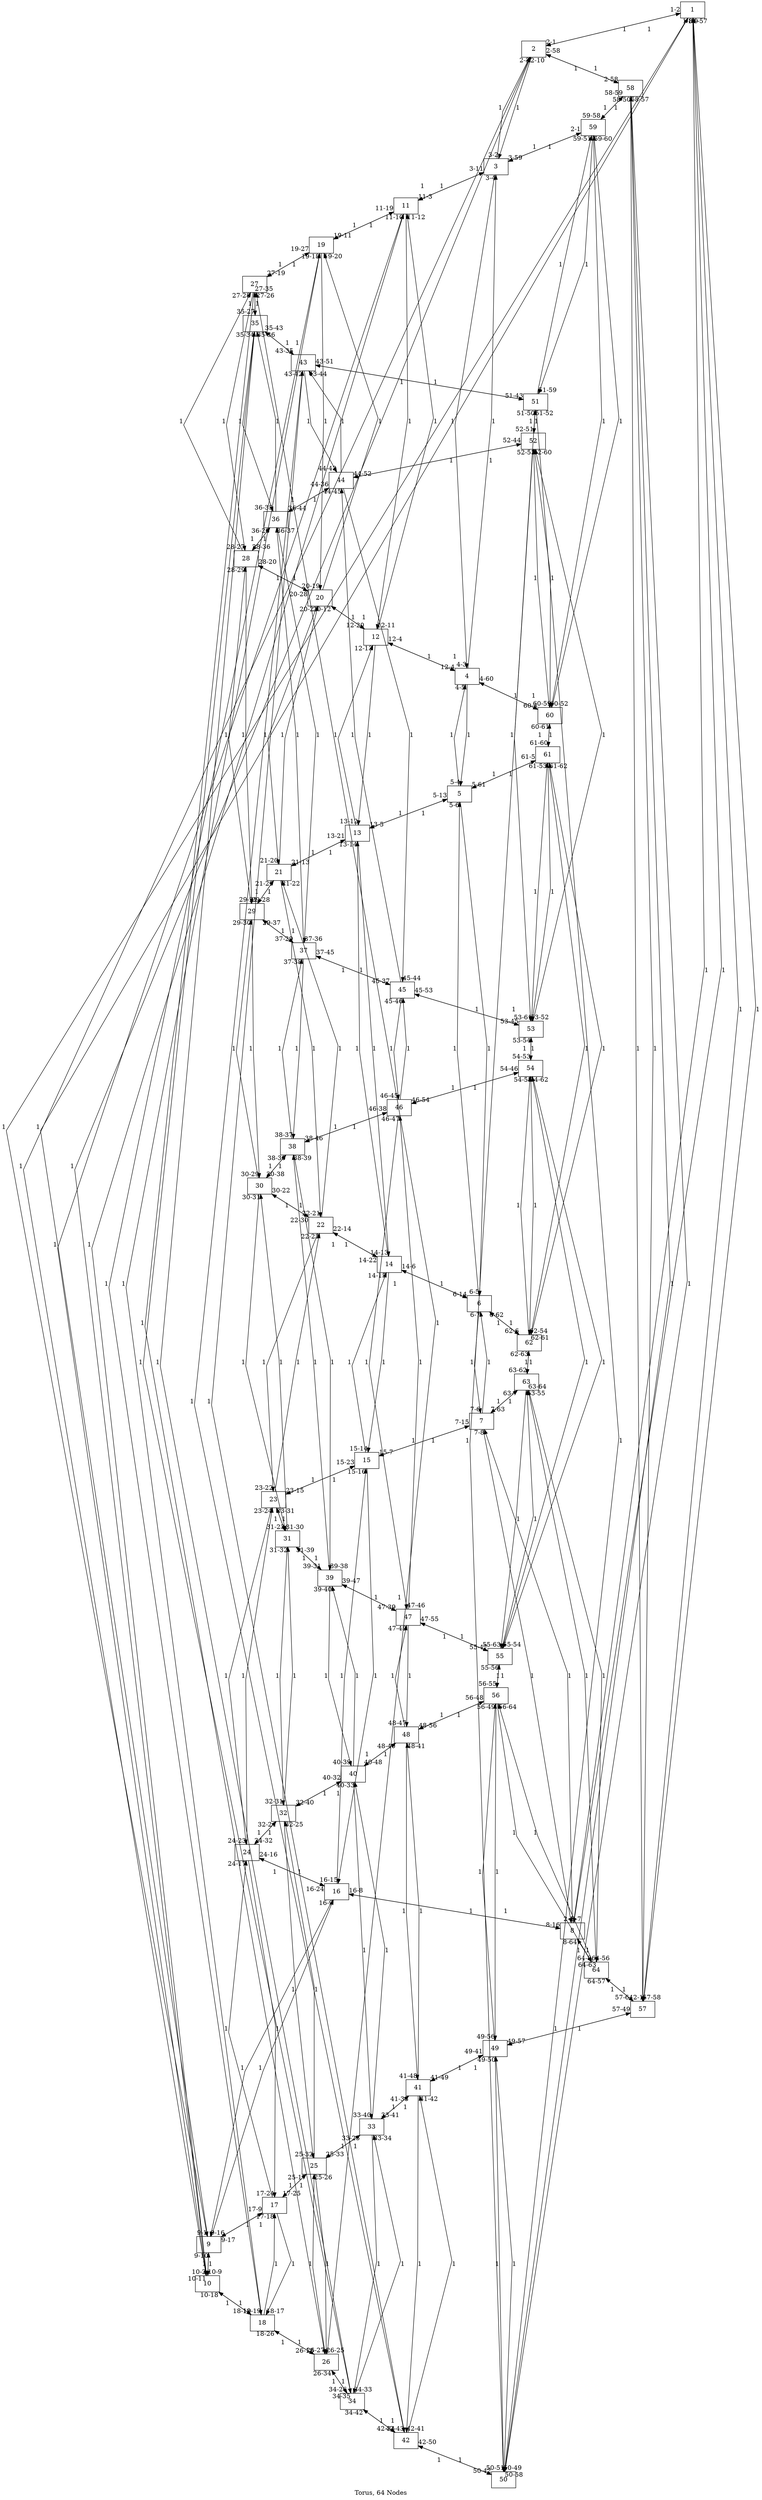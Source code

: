 digraph Test {

	/*compound=true*/
	node [shape=box];
	edge [len=3];
	/*Instantiation of nodes, required to successfully calling .get_node_list() 		(pydot) */
	1[group=A]; 2[group=A]; 3[group=A]; 4[group=A]; 5[group=A]; 6[group=A]; 7[group=A]; 8[group=A]; 9[group=A]; 10[group=A]; 
	11[group=A]; 12[group=A]; 13[group=A]; 14[group=A]; 15[group=A]; 16[group=A]; 17[group=A]; 18[group=A]; 19[group=A];
	20[group=A]; 21[group=A]; 22[group=A]; 23[group=A]; 24[group=A]; 25[group=A]; 26[group=A]; 27[group=A]; 28[group=A]; 29[group=A];
	30[group=A]; 31[group=A]; 32[group=A]; 33[group=A]; 34[group=A]; 35[group=A]; 36[group=A]; 37[group=A]; 38[group=A]; 39[group=A]; 
	40[group=A]; 41[group=A]; 42[group=A]; 43[group=A]; 44[group=A]; 45[group=A]; 46[group=A]; 47[group=A]; 48[group=A]; 49[group=A]; 
	50[group=A]; 51[group=A]; 52[group=A]; 53[group=A]; 54[group=A]; 55[group=A]; 56[group=A]; 57[group=A]; 58[group=A]; 59[group=A]; 
	60[group=A]; 61[group=A]; 62[group=A]; 63[group=A]; 64[group=A]; 
	overlap = scale;
	splines = false;
	label = "Torus, 64 Nodes";
	
	//LEVEL1
	1 -> 2		[label=1,headlabel="2-1" ,alias = 1,throughput=16,latency=4,delay=3,bandwidth = 10];
	1 -> 9		[label=1,headlabel="9-1" ,alias = 1,throughput=16,latency=4,delay=3,bandwidth = 10];
	1 -> 57		[label=1,headlabel="2-1" ,alias = 1,throughput=16,latency=4,delay=3,bandwidth = 10];
	1 -> 8		[label=1,headlabel="2-1" ,alias = 1,throughput=16,latency=4,delay=3,bandwidth = 10];
	2 -> 1		[label=1,headlabel="1-2" ,alias = 1,throughput=16,latency=4,delay=3,bandwidth = 10];
	2 -> 3		[label=1,headlabel="3-2" ,alias = 1,throughput=16,latency=4,delay=3,bandwidth = 10];
	2 -> 10		[label=1,headlabel="10-2" ,alias = 1,throughput=16,latency=4,delay=3,bandwidth = 10];
	2 -> 58		[label=1,headlabel="2-58" ,alias = 1,throughput=16,latency=4,delay=3,bandwidth = 10];
	3 -> 2		[label=1,headlabel="2-3" ,alias = 1,throughput=16,latency=4,delay=3,bandwidth = 10];
	3 -> 4		[label=1,headlabel="4-3" ,alias = 1,throughput=16,latency=4,delay=3,bandwidth = 10];
	3 -> 11		[label=1,headlabel="11-3" ,alias = 1,throughput=16,latency=4,delay=3,bandwidth = 10];
	3 -> 59		[label=1,headlabel="2-1" ,alias = 1,throughput=16,latency=4,delay=3,bandwidth = 10];
	4 -> 3		[label=1,headlabel="3-4" ,alias = 1,throughput=16,latency=4,delay=3,bandwidth = 10];
	4 -> 5		[label=1,headlabel="5-4" ,alias = 1,throughput=16,latency=4,delay=3,bandwidth = 10];
	4 -> 12		[label=1,headlabel="12-4" ,alias = 1,throughput=16,latency=4,delay=3,bandwidth = 10];
	4 -> 60		[label=1,headlabel="60-4" ,alias = 1,throughput=16,latency=4,delay=3,bandwidth = 10];
	5 -> 4		[label=1,headlabel="4-5" ,alias = 1,throughput=16,latency=4,delay=3,bandwidth = 10];
	5 -> 6		[label=1,headlabel="6-5" ,alias = 1,throughput=16,latency=4,delay=3,bandwidth = 10];
	5 -> 13		[label=1,headlabel="13-5" ,alias = 1,throughput=16,latency=4,delay=3,bandwidth = 10];
	5 -> 61		[label=1,headlabel="61-5" ,alias = 1,throughput=16,latency=4,delay=3,bandwidth = 10];
	6 -> 5		[label=1,headlabel="5-6" ,alias = 1,throughput=16,latency=4,delay=3,bandwidth = 10];
	6 -> 7		[label=1,headlabel="7-6" ,alias = 1,throughput=16,latency=4,delay=3,bandwidth = 10];
	6 -> 14		[label=1,headlabel="14-6" ,alias = 1,throughput=16,latency=4,delay=3,bandwidth = 10];
	6 -> 62		[label=1,headlabel="62-6" ,alias = 1,throughput=16,latency=4,delay=3,bandwidth = 10];
	7 -> 6		[label=1,headlabel="6-7" ,alias = 1,throughput=16,latency=4,delay=3,bandwidth = 10];
	7 -> 8		[label=1,headlabel="8-7" ,alias = 1,throughput=16,latency=4,delay=3,bandwidth = 10];
	7 -> 15		[label=1,headlabel="15-7" ,alias = 1,throughput=16,latency=4,delay=3,bandwidth = 10];
	7 -> 63		[label=1,headlabel="63-7" ,alias = 1,throughput=16,latency=4,delay=3,bandwidth = 10];
	8 -> 7		[label=1,headlabel="7-8" ,alias = 1,throughput=16,latency=4,delay=3,bandwidth = 10];
	8 -> 16		[label=1,headlabel="16-8" ,alias = 1,throughput=16,latency=4,delay=3,bandwidth = 10];
	8 -> 64		[label=1,headlabel="64-8" ,alias = 1,throughput=16,latency=4,delay=3,bandwidth = 10];
	8 -> 1		[label=1,headlabel="1-8" ,alias = 1,throughput=16,latency=4,delay=3,bandwidth = 10];
	
	9 -> 1		[label=1,headlabel="1-9" ,alias = 1,throughput=16,latency=4,delay=3,bandwidth = 10];
	9 -> 10		[label=1,headlabel="10-9" ,alias = 1,throughput=16,latency=4,delay=3,bandwidth = 10];
	9 -> 17		[label=1,headlabel="17-9" ,alias = 1,throughput=16,latency=4,delay=3,bandwidth = 10];
	9 -> 16		[label=1,headlabel="16-9" ,alias = 1,throughput=16,latency=4,delay=3,bandwidth = 10];
	10 -> 2		[label=1,headlabel="2-10" ,alias = 1,throughput=16,latency=4,delay=3,bandwidth = 10];
	10 -> 9		[label=1,headlabel="9-10" ,alias = 1,throughput=16,latency=4,delay=3,bandwidth = 10];
	10 -> 11	[label=1,headlabel="11-10" ,alias = 1,throughput=16,latency=4,delay=3,bandwidth = 10];
	10 -> 18	[label=1,headlabel="18-10" ,alias = 1,throughput=16,latency=4,delay=3,bandwidth = 10];
	11 -> 3		[label=1,headlabel="3-11" ,alias = 1,throughput=16,latency=4,delay=3,bandwidth = 10];
	11 -> 10	[label=1,headlabel="10-11" ,alias = 1,throughput=16,latency=4,delay=3,bandwidth = 10];
	11 -> 12	[label=1,headlabel="12-11" ,alias = 1,throughput=16,latency=4,delay=3,bandwidth = 10];
	11 -> 19	[label=1,headlabel="19-11" ,alias = 1,throughput=16,latency=4,delay=3,bandwidth = 10];
	12 -> 4		[label=1,headlabel="12-4" ,alias = 1,throughput=16,latency=4,delay=3,bandwidth = 10];
	12 -> 11	[label=1,headlabel="11-12" ,alias = 1,throughput=16,latency=4,delay=3,bandwidth = 10];
	12 -> 13	[label=1,headlabel="13-12" ,alias = 1,throughput=16,latency=4,delay=3,bandwidth = 10];
	12 -> 20	[label=1,headlabel="20-12" ,alias = 1,throughput=16,latency=4,delay=3,bandwidth = 10];
	13 -> 5		[label=1,headlabel="5-13" ,alias = 1,throughput=16,latency=4,delay=3,bandwidth = 10];
	13 -> 12	[label=1,headlabel="12-13" ,alias = 1,throughput=16,latency=4,delay=3,bandwidth = 10];
	13 -> 14	[label=1,headlabel="14-13" ,alias = 1,throughput=16,latency=4,delay=3,bandwidth = 10];
	13 -> 21	[label=1,headlabel="21-13" ,alias = 1,throughput=16,latency=4,delay=3,bandwidth = 10];
	14 -> 6		[label=1,headlabel="6-14" ,alias = 1,throughput=16,latency=4,delay=3,bandwidth = 10];
	14 -> 13	[label=1,headlabel="13-14" ,alias = 1,throughput=16,latency=4,delay=3,bandwidth = 10];
	14 -> 15	[label=1,headlabel="15-14" ,alias = 1,throughput=16,latency=4,delay=3,bandwidth = 10];
	14 -> 22	[label=1,headlabel="22-14" ,alias = 1,throughput=16,latency=4,delay=3,bandwidth = 10];
	15 -> 7		[label=1,headlabel="7-15" ,alias = 1,throughput=16,latency=4,delay=3,bandwidth = 10];
	15 -> 14	[label=1,headlabel="14-15" ,alias = 1,throughput=16,latency=4,delay=3,bandwidth = 10];
	15 -> 16	[label=1,headlabel="16-15" ,alias = 1,throughput=16,latency=4,delay=3,bandwidth = 10];
	15 -> 23	[label=1,headlabel="23-15" ,alias = 1,throughput=16,latency=4,delay=3,bandwidth = 10];
	16 -> 8		[label=1,headlabel="8-16" ,alias = 1,throughput=16,latency=4,delay=3,bandwidth = 10];
	16 -> 15	[label=1,headlabel="15-16" ,alias = 1,throughput=16,latency=4,delay=3,bandwidth = 10];
	16 -> 24	[label=1,headlabel="24-16" ,alias = 1,throughput=16,latency=4,delay=3,bandwidth = 10];
	16 -> 9		[label=1,headlabel="9-16" ,alias = 1,throughput=16,latency=4,delay=3,bandwidth = 10];

	17 -> 9		[label=1,headlabel="9-17" ,alias = 1,throughput=16,latency=4,delay=3,bandwidth = 10];
	17 -> 18	[label=1,headlabel="18-17" ,alias = 1,throughput=16,latency=4,delay=3,bandwidth = 10];
	17 -> 25	[label=1,headlabel="25-17" ,alias = 1,throughput=16,latency=4,delay=3,bandwidth = 10];
	17 -> 24	[label=1,headlabel="24-17" ,alias = 1,throughput=16,latency=4,delay=3,bandwidth = 10];
	18 -> 10	[label=1,headlabel="10-18" ,alias = 1,throughput=16,latency=4,delay=3,bandwidth = 10];
	18 -> 17	[label=1,headlabel="17-18" ,alias = 1,throughput=16,latency=4,delay=3,bandwidth = 10];
	18 -> 19	[label=1,headlabel="19-18" ,alias = 1,throughput=16,latency=4,delay=3,bandwidth = 10];
	18 -> 26	[label=1,headlabel="26-18" ,alias = 1,throughput=16,latency=4,delay=3,bandwidth = 10];
	19 -> 11	[label=1,headlabel="11-19" ,alias = 1,throughput=16,latency=4,delay=3,bandwidth = 10];
	19 -> 18	[label=1,headlabel="18-19" ,alias = 1,throughput=16,latency=4,delay=3,bandwidth = 10];
	19 -> 20	[label=1,headlabel="20-19" ,alias = 1,throughput=16,latency=4,delay=3,bandwidth = 10];
	19 -> 27	[label=1,headlabel="27-19" ,alias = 1,throughput=16,latency=4,delay=3,bandwidth = 10];
	20 -> 12	[label=1,headlabel="12-20" ,alias = 1,throughput=16,latency=4,delay=3,bandwidth = 10];
	20 -> 19	[label=1,headlabel="19-20" ,alias = 1,throughput=16,latency=4,delay=3,bandwidth = 10];
	20 -> 21	[label=1,headlabel="21-20" ,alias = 1,throughput=16,latency=4,delay=3,bandwidth = 10];
	20 -> 28	[label=1,headlabel="28-20" ,alias = 1,throughput=16,latency=4,delay=3,bandwidth = 10];
	21 -> 13	[label=1,headlabel="13-21" ,alias = 1,throughput=16,latency=4,delay=3,bandwidth = 10];
	21 -> 20	[label=1,headlabel="20-21" ,alias = 1,throughput=16,latency=4,delay=3,bandwidth = 10];
	21 -> 22	[label=1,headlabel="22-21" ,alias = 1,throughput=16,latency=4,delay=3,bandwidth = 10];
	21 -> 29	[label=1,headlabel="29-21" ,alias = 1,throughput=16,latency=4,delay=3,bandwidth = 10];
	22 -> 14	[label=1,headlabel="14-22" ,alias = 1,throughput=16,latency=4,delay=3,bandwidth = 10];
	22 -> 21	[label=1,headlabel="21-22" ,alias = 1,throughput=16,latency=4,delay=3,bandwidth = 10];
	22 -> 23	[label=1,headlabel="23-22" ,alias = 1,throughput=16,latency=4,delay=3,bandwidth = 10];
	22 -> 30	[label=1,headlabel="30-22" ,alias = 1,throughput=16,latency=4,delay=3,bandwidth = 10];
	23 -> 15	[label=1,headlabel="15-23" ,alias = 1,throughput=16,latency=4,delay=3,bandwidth = 10];
	23 -> 22	[label=1,headlabel="22-23" ,alias = 1,throughput=16,latency=4,delay=3,bandwidth = 10];
	23 -> 24	[label=1,headlabel="24-23" ,alias = 1,throughput=16,latency=4,delay=3,bandwidth = 10];
	23 -> 31	[label=1,headlabel="31-23" ,alias = 1,throughput=16,latency=4,delay=3,bandwidth = 10];
	24 -> 16	[label=1,headlabel="16-24" ,alias = 1,throughput=16,latency=4,delay=3,bandwidth = 10];
	24 -> 23	[label=1,headlabel="23-24" ,alias = 1,throughput=16,latency=4,delay=3,bandwidth = 10];
	24 -> 32	[label=1,headlabel="32-24" ,alias = 1,throughput=16,latency=4,delay=3,bandwidth = 10];
	24 -> 17	[label=1,headlabel="17-24" ,alias = 1,throughput=16,latency=4,delay=3,bandwidth = 10];
	
	25 -> 17	[label=1,headlabel="17-25" ,alias = 1,throughput=16,latency=4,delay=3,bandwidth = 10];
	25 -> 26	[label=1,headlabel="26-25" ,alias = 1,throughput=16,latency=4,delay=3,bandwidth = 10];
	25 -> 33	[label=1,headlabel="33-25" ,alias = 1,throughput=16,latency=4,delay=3,bandwidth = 10];
	25 -> 32	[label=1,headlabel="32-25" ,alias = 1,throughput=16,latency=4,delay=3,bandwidth = 10];
	26 -> 18	[label=1,headlabel="18-26" ,alias = 1,throughput=16,latency=4,delay=3,bandwidth = 10];
	26 -> 25	[label=1,headlabel="25-26" ,alias = 1,throughput=16,latency=4,delay=3,bandwidth = 10];
	26 -> 27	[label=1,headlabel="27-26" ,alias = 1,throughput=16,latency=4,delay=3,bandwidth = 10];
	26 -> 34	[label=1,headlabel="34-26" ,alias = 1,throughput=16,latency=4,delay=3,bandwidth = 10];
	27 -> 19	[label=1,headlabel="19-27" ,alias = 1,throughput=16,latency=4,delay=3,bandwidth = 10];
	27 -> 26	[label=1,headlabel="26-27" ,alias = 1,throughput=16,latency=4,delay=3,bandwidth = 10];
	27 -> 28	[label=1,headlabel="28-27" ,alias = 1,throughput=16,latency=4,delay=3,bandwidth = 10];
	27 -> 35	[label=1,headlabel="35-27" ,alias = 1,throughput=16,latency=4,delay=3,bandwidth = 10];
	28 -> 20	[label=1,headlabel="20-28" ,alias = 1,throughput=16,latency=4,delay=3,bandwidth = 10];
	28 -> 27	[label=1,headlabel="27-28" ,alias = 1,throughput=16,latency=4,delay=3,bandwidth = 10];
	28 -> 29	[label=1,headlabel="29-28" ,alias = 1,throughput=16,latency=4,delay=3,bandwidth = 10];
	28 -> 36	[label=1,headlabel="36-28" ,alias = 1,throughput=16,latency=4,delay=3,bandwidth = 10];
	29 -> 21	[label=1,headlabel="21-29" ,alias = 1,throughput=16,latency=4,delay=3,bandwidth = 10];
	29 -> 28	[label=1,headlabel="28-29" ,alias = 1,throughput=16,latency=4,delay=3,bandwidth = 10];
	29 -> 30	[label=1,headlabel="30-29" ,alias = 1,throughput=16,latency=4,delay=3,bandwidth = 10];
	29 -> 37	[label=1,headlabel="37-29" ,alias = 1,throughput=16,latency=4,delay=3,bandwidth = 10];
	30 -> 22	[label=1,headlabel="22-30" ,alias = 1,throughput=16,latency=4,delay=3,bandwidth = 10];
	30 -> 29	[label=1,headlabel="29-30" ,alias = 1,throughput=16,latency=4,delay=3,bandwidth = 10];
	30 -> 31	[label=1,headlabel="31-30" ,alias = 1,throughput=16,latency=4,delay=3,bandwidth = 10];
	30 -> 38	[label=1,headlabel="38-30" ,alias = 1,throughput=16,latency=4,delay=3,bandwidth = 10];
	31 -> 23	[label=1,headlabel="23-31" ,alias = 1,throughput=16,latency=4,delay=3,bandwidth = 10];
	31 -> 30	[label=1,headlabel="30-31" ,alias = 1,throughput=16,latency=4,delay=3,bandwidth = 10];
	31 -> 32	[label=1,headlabel="32-31" ,alias = 1,throughput=16,latency=4,delay=3,bandwidth = 10];
	31 -> 39	[label=1,headlabel="39-31" ,alias = 1,throughput=16,latency=4,delay=3,bandwidth = 10];
	32 -> 24	[label=1,headlabel="24-32" ,alias = 1,throughput=16,latency=4,delay=3,bandwidth = 10];
	32 -> 31	[label=1,headlabel="31-32" ,alias = 1,throughput=16,latency=4,delay=3,bandwidth = 10];
	32 -> 40	[label=1,headlabel="40-32" ,alias = 1,throughput=16,latency=4,delay=3,bandwidth = 10];
	32 -> 25	[label=1,headlabel="25-32" ,alias = 1,throughput=16,latency=4,delay=3,bandwidth = 10];

	33 -> 25	[label=1,headlabel="25-33" ,alias = 1,throughput=16,latency=4,delay=3,bandwidth = 10];
	33 -> 34	[label=1,headlabel="34-33" ,alias = 1,throughput=16,latency=4,delay=3,bandwidth = 10];
	33 -> 41	[label=1,headlabel="41-33" ,alias = 1,throughput=16,latency=4,delay=3,bandwidth = 10];
	33 -> 40	[label=1,headlabel="40-33" ,alias = 1,throughput=16,latency=4,delay=3,bandwidth = 10];
	34 -> 26	[label=1,headlabel="26-34" ,alias = 1,throughput=16,latency=4,delay=3,bandwidth = 10];
	34 -> 33	[label=1,headlabel="33-34" ,alias = 1,throughput=16,latency=4,delay=3,bandwidth = 10];
	34 -> 35	[label=1,headlabel="35-34" ,alias = 1,throughput=16,latency=4,delay=3,bandwidth = 10];
	34 -> 42	[label=1,headlabel="42-34" ,alias = 1,throughput=16,latency=4,delay=3,bandwidth = 10];
	35 -> 27	[label=1,headlabel="27-35" ,alias = 1,throughput=16,latency=4,delay=3,bandwidth = 10];
	35 -> 34	[label=1,headlabel="34-35" ,alias = 1,throughput=16,latency=4,delay=3,bandwidth = 10];
	35 -> 36	[label=1,headlabel="36-35" ,alias = 1,throughput=16,latency=4,delay=3,bandwidth = 10];
	35 -> 43	[label=1,headlabel="43-35" ,alias = 1,throughput=16,latency=4,delay=3,bandwidth = 10];
	36 -> 28	[label=1,headlabel="28-36" ,alias = 1,throughput=16,latency=4,delay=3,bandwidth = 10];
	36 -> 35	[label=1,headlabel="35-36" ,alias = 1,throughput=16,latency=4,delay=3,bandwidth = 10];
	36 -> 37	[label=1,headlabel="37-36" ,alias = 1,throughput=16,latency=4,delay=3,bandwidth = 10];
	36 -> 44	[label=1,headlabel="44-36" ,alias = 1,throughput=16,latency=4,delay=3,bandwidth = 10];
	37 -> 29	[label=1,headlabel="29-37" ,alias = 1,throughput=16,latency=4,delay=3,bandwidth = 10];
	37 -> 36	[label=1,headlabel="36-37" ,alias = 1,throughput=16,latency=4,delay=3,bandwidth = 10];
	37 -> 38	[label=1,headlabel="38-37" ,alias = 1,throughput=16,latency=4,delay=3,bandwidth = 10];
	37 -> 45	[label=1,headlabel="45-37" ,alias = 1,throughput=16,latency=4,delay=3,bandwidth = 10];
	38 -> 30	[label=1,headlabel="30-38" ,alias = 1,throughput=16,latency=4,delay=3,bandwidth = 10];
	38 -> 37	[label=1,headlabel="37-38" ,alias = 1,throughput=16,latency=4,delay=3,bandwidth = 10];
	38 -> 39	[label=1,headlabel="39-38" ,alias = 1,throughput=16,latency=4,delay=3,bandwidth = 10];
	38 -> 46	[label=1,headlabel="46-38" ,alias = 1,throughput=16,latency=4,delay=3,bandwidth = 10];
	39 -> 31	[label=1,headlabel="31-39" ,alias = 1,throughput=16,latency=4,delay=3,bandwidth = 10];
	39 -> 38	[label=1,headlabel="38-39" ,alias = 1,throughput=16,latency=4,delay=3,bandwidth = 10];
	39 -> 40	[label=1,headlabel="40-39" ,alias = 1,throughput=16,latency=4,delay=3,bandwidth = 10];
	39 -> 47	[label=1,headlabel="47-39" ,alias = 1,throughput=16,latency=4,delay=3,bandwidth = 10];
	40 -> 32	[label=1,headlabel="32-40" ,alias = 1,throughput=16,latency=4,delay=3,bandwidth = 10];
	40 -> 39	[label=1,headlabel="39-40" ,alias = 1,throughput=16,latency=4,delay=3,bandwidth = 10];
	40 -> 48	[label=1,headlabel="48-40" ,alias = 1,throughput=16,latency=4,delay=3,bandwidth = 10];
	40 -> 33	[label=1,headlabel="33-40" ,alias = 1,throughput=16,latency=4,delay=3,bandwidth = 10];
	
	41 -> 33	[label=1,headlabel="33-41" ,alias = 1,throughput=16,latency=4,delay=3,bandwidth = 10];
	41 -> 42	[label=1,headlabel="42-41" ,alias = 1,throughput=16,latency=4,delay=3,bandwidth = 10];
	41 -> 49	[label=1,headlabel="49-41" ,alias = 1,throughput=16,latency=4,delay=3,bandwidth = 10];
	41 -> 48	[label=1,headlabel="48-41" ,alias = 1,throughput=16,latency=4,delay=3,bandwidth = 10];
	42 -> 34	[label=1,headlabel="34-42" ,alias = 1,throughput=16,latency=4,delay=3,bandwidth = 10];
	42 -> 41	[label=1,headlabel="41-42" ,alias = 1,throughput=16,latency=4,delay=3,bandwidth = 10];
	42 -> 43	[label=1,headlabel="43-42" ,alias = 1,throughput=16,latency=4,delay=3,bandwidth = 10];
	42 -> 50	[label=1,headlabel="50-42" ,alias = 1,throughput=16,latency=4,delay=3,bandwidth = 10];
	43 -> 35	[label=1,headlabel="35-43" ,alias = 1,throughput=16,latency=4,delay=3,bandwidth = 10];
	43 -> 42	[label=1,headlabel="42-43" ,alias = 1,throughput=16,latency=4,delay=3,bandwidth = 10];
	43 -> 44	[label=1,headlabel="44-43" ,alias = 1,throughput=16,latency=4,delay=3,bandwidth = 10];
	43 -> 51	[label=1,headlabel="51-43" ,alias = 1,throughput=16,latency=4,delay=3,bandwidth = 10];
	44 -> 36	[label=1,headlabel="36-44" ,alias = 1,throughput=16,latency=4,delay=3,bandwidth = 10];
	44 -> 43	[label=1,headlabel="43-44" ,alias = 1,throughput=16,latency=4,delay=3,bandwidth = 10];
	44 -> 45	[label=1,headlabel="45-44" ,alias = 1,throughput=16,latency=4,delay=3,bandwidth = 10];
	44 -> 52	[label=1,headlabel="52-44" ,alias = 1,throughput=16,latency=4,delay=3,bandwidth = 10];
	45 -> 37	[label=1,headlabel="37-45" ,alias = 1,throughput=16,latency=4,delay=3,bandwidth = 10];
	45 -> 44	[label=1,headlabel="44-45" ,alias = 1,throughput=16,latency=4,delay=3,bandwidth = 10];
	45 -> 46	[label=1,headlabel="46-45" ,alias = 1,throughput=16,latency=4,delay=3,bandwidth = 10];
	45 -> 53	[label=1,headlabel="53-45" ,alias = 1,throughput=16,latency=4,delay=3,bandwidth = 10];
	46 -> 38	[label=1,headlabel="38-46" ,alias = 1,throughput=16,latency=4,delay=3,bandwidth = 10];
	46 -> 45	[label=1,headlabel="45-46" ,alias = 1,throughput=16,latency=4,delay=3,bandwidth = 10];
	46 -> 47	[label=1,headlabel="47-46" ,alias = 1,throughput=16,latency=4,delay=3,bandwidth = 10];
	46 -> 54	[label=1,headlabel="54-46" ,alias = 1,throughput=16,latency=4,delay=3,bandwidth = 10];
	47 -> 39	[label=1,headlabel="39-47" ,alias = 1,throughput=16,latency=4,delay=3,bandwidth = 10];
	47 -> 46	[label=1,headlabel="46-47" ,alias = 1,throughput=16,latency=4,delay=3,bandwidth = 10];
	47 -> 48	[label=1,headlabel="48-47" ,alias = 1,throughput=16,latency=4,delay=3,bandwidth = 10];
	47 -> 55	[label=1,headlabel="55-47" ,alias = 1,throughput=16,latency=4,delay=3,bandwidth = 10];
	48 -> 40	[label=1,headlabel="40-48" ,alias = 1,throughput=16,latency=4,delay=3,bandwidth = 10];
	48 -> 47	[label=1,headlabel="47-48" ,alias = 1,throughput=16,latency=4,delay=3,bandwidth = 10];
	48 -> 56	[label=1,headlabel="56-48" ,alias = 1,throughput=16,latency=4,delay=3,bandwidth = 10];
	48 -> 41	[label=1,headlabel="41-48" ,alias = 1,throughput=16,latency=4,delay=3,bandwidth = 10];
	
	49 -> 41	[label=1,headlabel="41-49" ,alias = 1,throughput=16,latency=4,delay=3,bandwidth = 10];
	49 -> 50	[label=1,headlabel="50-49" ,alias = 1,throughput=16,latency=4,delay=3,bandwidth = 10];
	49 -> 57	[label=1,headlabel="57-49" ,alias = 1,throughput=16,latency=4,delay=3,bandwidth = 10];
	49 -> 56	[label=1,headlabel="56-49" ,alias = 1,throughput=16,latency=4,delay=3,bandwidth = 10];
	50 -> 42	[label=1,headlabel="42-50" ,alias = 1,throughput=16,latency=4,delay=3,bandwidth = 10];
	50 -> 49	[label=1,headlabel="49-50" ,alias = 1,throughput=16,latency=4,delay=3,bandwidth = 10];
	50 -> 51	[label=1,headlabel="51-50" ,alias = 1,throughput=16,latency=4,delay=3,bandwidth = 10];
	50 -> 58	[label=1,headlabel="58-50" ,alias = 1,throughput=16,latency=4,delay=3,bandwidth = 10];
	51 -> 43	[label=1,headlabel="43-51" ,alias = 1,throughput=16,latency=4,delay=3,bandwidth = 10];
	51 -> 50	[label=1,headlabel="50-51" ,alias = 1,throughput=16,latency=4,delay=3,bandwidth = 10];
	51 -> 52	[label=1,headlabel="52-51" ,alias = 1,throughput=16,latency=4,delay=3,bandwidth = 10];
	51 -> 59	[label=1,headlabel="59-51" ,alias = 1,throughput=16,latency=4,delay=3,bandwidth = 10];
	52 -> 44	[label=1,headlabel="44-52" ,alias = 1,throughput=16,latency=4,delay=3,bandwidth = 10];
	52 -> 51	[label=1,headlabel="51-52" ,alias = 1,throughput=16,latency=4,delay=3,bandwidth = 10];
	52 -> 53	[label=1,headlabel="53-52" ,alias = 1,throughput=16,latency=4,delay=3,bandwidth = 10];
	52 -> 60	[label=1,headlabel="60-52" ,alias = 1,throughput=16,latency=4,delay=3,bandwidth = 10];
	53 -> 45	[label=1,headlabel="45-53" ,alias = 1,throughput=16,latency=4,delay=3,bandwidth = 10];
	53 -> 52	[label=1,headlabel="52-53" ,alias = 1,throughput=16,latency=4,delay=3,bandwidth = 10];
	53 -> 54	[label=1,headlabel="54-53" ,alias = 1,throughput=16,latency=4,delay=3,bandwidth = 10];
	53 -> 61	[label=1,headlabel="61-53" ,alias = 1,throughput=16,latency=4,delay=3,bandwidth = 10];
	54 -> 46	[label=1,headlabel="46-54" ,alias = 1,throughput=16,latency=4,delay=3,bandwidth = 10];
	54 -> 53	[label=1,headlabel="53-54" ,alias = 1,throughput=16,latency=4,delay=3,bandwidth = 10];
	54 -> 55	[label=1,headlabel="55-54" ,alias = 1,throughput=16,latency=4,delay=3,bandwidth = 10];
	54 -> 62	[label=1,headlabel="62-54" ,alias = 1,throughput=16,latency=4,delay=3,bandwidth = 10];
	55 -> 47	[label=1,headlabel="47-55" ,alias = 1,throughput=16,latency=4,delay=3,bandwidth = 10];
	55 -> 54	[label=1,headlabel="54-55" ,alias = 1,throughput=16,latency=4,delay=3,bandwidth = 10];
	55 -> 56	[label=1,headlabel="56-55" ,alias = 1,throughput=16,latency=4,delay=3,bandwidth = 10];
	55 -> 63	[label=1,headlabel="63-55" ,alias = 1,throughput=16,latency=4,delay=3,bandwidth = 10];
	56 -> 48	[label=1,headlabel="48-56" ,alias = 1,throughput=16,latency=4,delay=3,bandwidth = 10];
	56 -> 55	[label=1,headlabel="55-56" ,alias = 1,throughput=16,latency=4,delay=3,bandwidth = 10];
	56 -> 64	[label=1,headlabel="64-56" ,alias = 1,throughput=16,latency=4,delay=3,bandwidth = 10];
	56 -> 49	[label=1,headlabel="49-56" ,alias = 1,throughput=16,latency=4,delay=3,bandwidth = 10];
	
	57 -> 49	[label=1,headlabel="49-57" ,alias = 1,throughput=16,latency=4,delay=3,bandwidth = 10];
	57 -> 58	[label=1,headlabel="58-57" ,alias = 1,throughput=16,latency=4,delay=3,bandwidth = 10];
	57 -> 64	[label=1,headlabel="64-57" ,alias = 1,throughput=16,latency=4,delay=3,bandwidth = 10];
	57 -> 1		[label=1,headlabel="1-57" ,alias = 1,throughput=16,latency=4,delay=3,bandwidth = 10];
	58 -> 50	[label=1,headlabel="50-58" ,alias = 1,throughput=16,latency=4,delay=3,bandwidth = 10];
	58 -> 57	[label=1,headlabel="57-58" ,alias = 1,throughput=16,latency=4,delay=3,bandwidth = 10];
	58 -> 59	[label=1,headlabel="59-58" ,alias = 1,throughput=16,latency=4,delay=3,bandwidth = 10];
	58 -> 2		[label=1,headlabel="2-58" ,alias = 1,throughput=16,latency=4,delay=3,bandwidth = 10];
	59 -> 51	[label=1,headlabel="51-59" ,alias = 1,throughput=16,latency=4,delay=3,bandwidth = 10];
	59 -> 58	[label=1,headlabel="58-59" ,alias = 1,throughput=16,latency=4,delay=3,bandwidth = 10];
	59 -> 60	[label=1,headlabel="60-59" ,alias = 1,throughput=16,latency=4,delay=3,bandwidth = 10];
	59 -> 3		[label=1,headlabel="3-59" ,alias = 1,throughput=16,latency=4,delay=3,bandwidth = 10];
	60 -> 52	[label=1,headlabel="52-60" ,alias = 1,throughput=16,latency=4,delay=3,bandwidth = 10];
	60 -> 59	[label=1,headlabel="59-60" ,alias = 1,throughput=16,latency=4,delay=3,bandwidth = 10];
	60 -> 61	[label=1,headlabel="61-60" ,alias = 1,throughput=16,latency=4,delay=3,bandwidth = 10];
	60 -> 4		[label=1,headlabel="4-60" ,alias = 1,throughput=16,latency=4,delay=3,bandwidth = 10];
	61 -> 53	[label=1,headlabel="53-61" ,alias = 1,throughput=16,latency=4,delay=3,bandwidth = 10];
	61 -> 60	[label=1,headlabel="60-61" ,alias = 1,throughput=16,latency=4,delay=3,bandwidth = 10];
	61 -> 62	[label=1,headlabel="62-61" ,alias = 1,throughput=16,latency=4,delay=3,bandwidth = 10];
	61 -> 5		[label=1,headlabel="5-61" ,alias = 1,throughput=16,latency=4,delay=3,bandwidth = 10];
	62 -> 54	[label=1,headlabel="54-62" ,alias = 1,throughput=16,latency=4,delay=3,bandwidth = 10];
	62 -> 61	[label=1,headlabel="61-62" ,alias = 1,throughput=16,latency=4,delay=3,bandwidth = 10];
	62 -> 63	[label=1,headlabel="63-62" ,alias = 1,throughput=16,latency=4,delay=3,bandwidth = 10];
	62 -> 6		[label=1,headlabel="6-62" ,alias = 1,throughput=16,latency=4,delay=3,bandwidth = 10];
	63 -> 55	[label=1,headlabel="55-63" ,alias = 1,throughput=16,latency=4,delay=3,bandwidth = 10];
	63 -> 62	[label=1,headlabel="62-63" ,alias = 1,throughput=16,latency=4,delay=3,bandwidth = 10];
	63 -> 64	[label=1,headlabel="64-63" ,alias = 1,throughput=16,latency=4,delay=3,bandwidth = 10];
	63 -> 7		[label=1,headlabel="7-63" ,alias = 1,throughput=16,latency=4,delay=3,bandwidth = 10];
	64 -> 56	[label=1,headlabel="56-64" ,alias = 1,throughput=16,latency=4,delay=3,bandwidth = 10];
	64 -> 63	[label=1,headlabel="63-64" ,alias = 1,throughput=16,latency=4,delay=3,bandwidth = 10];
	64 -> 8		[label=1,headlabel="8-64" ,alias = 1,throughput=16,latency=4,delay=3,bandwidth = 10];
	64 -> 57	[label=1,headlabel="57-64" ,alias = 1,throughput=16,latency=4,delay=3,bandwidth = 10];
		
}

